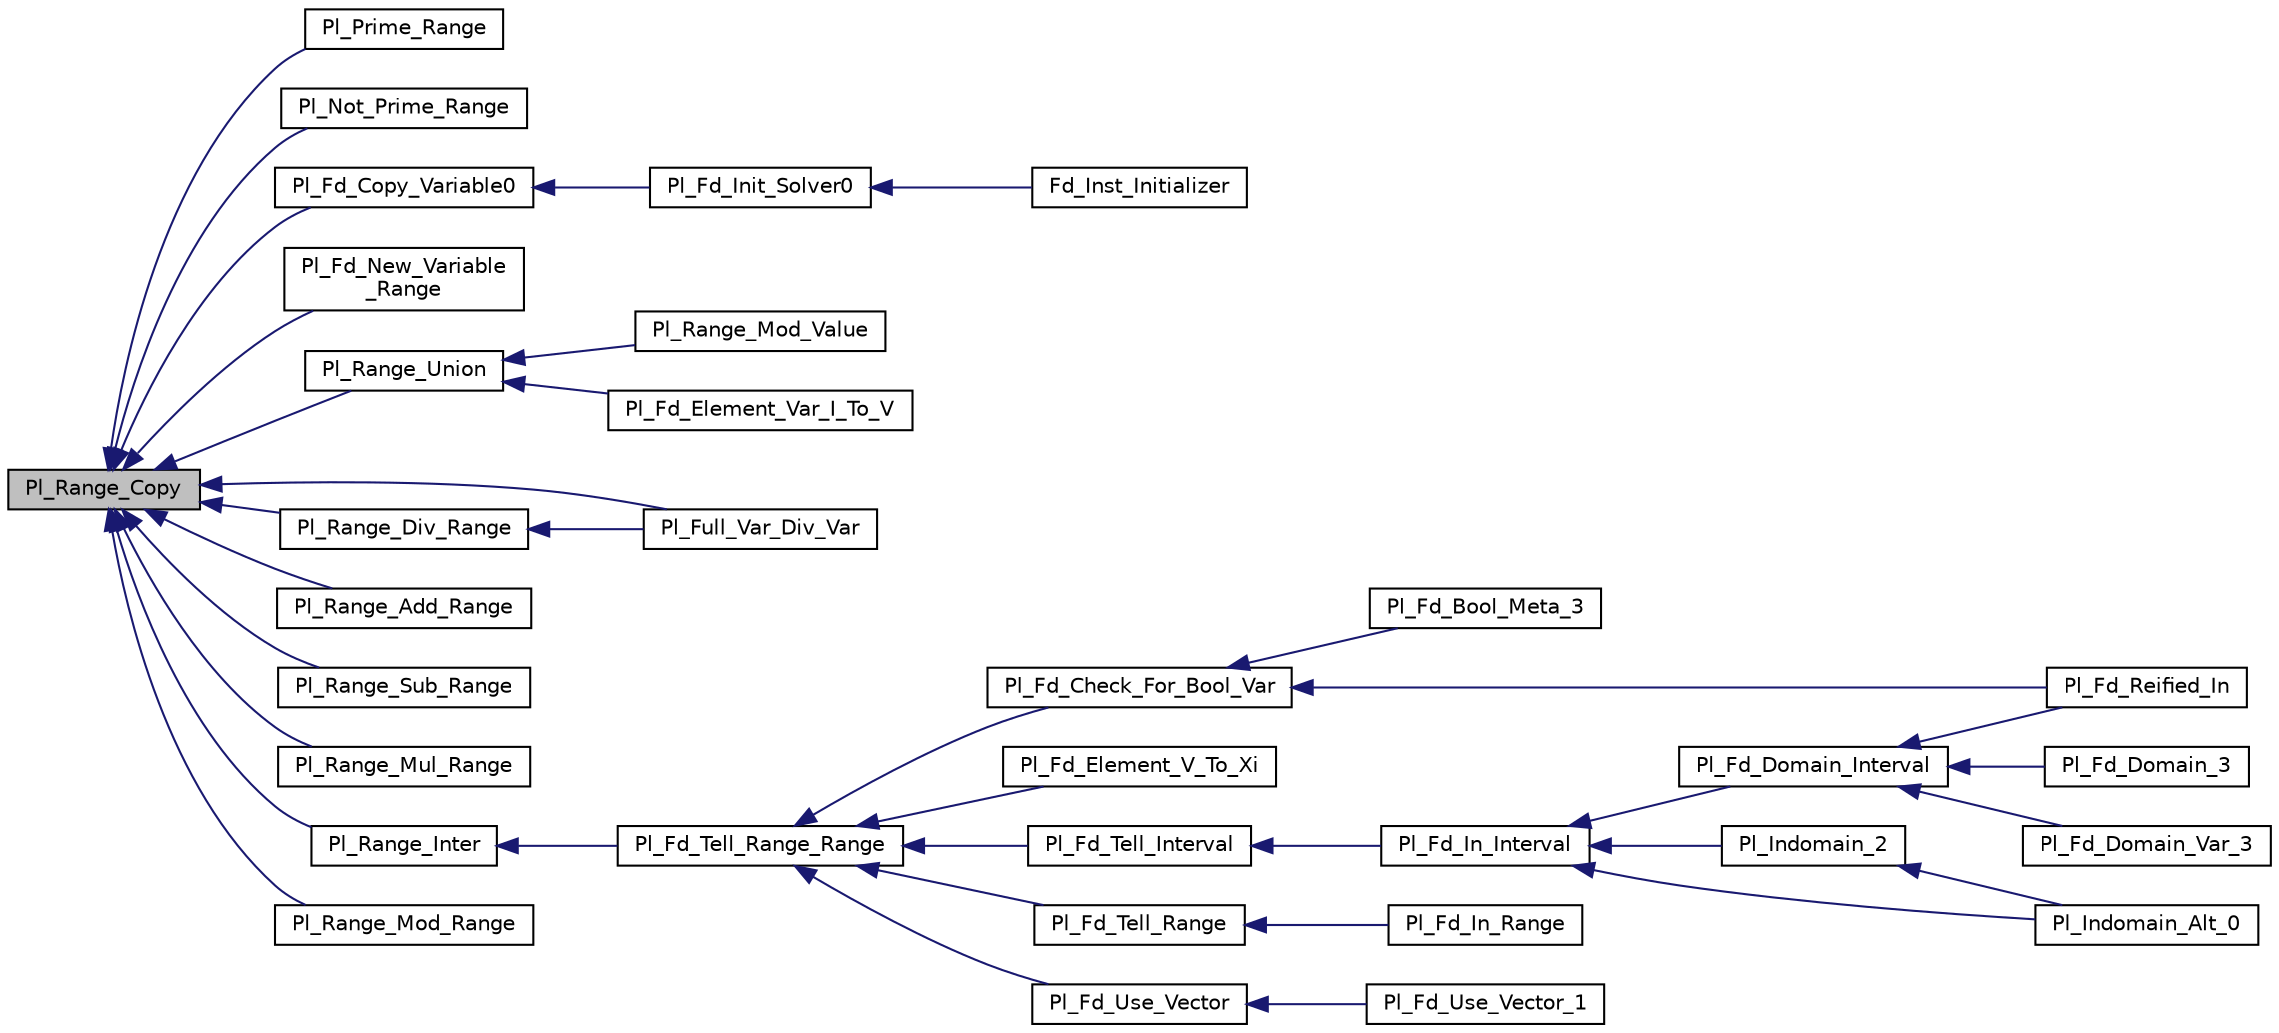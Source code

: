 digraph "Pl_Range_Copy"
{
  edge [fontname="Helvetica",fontsize="10",labelfontname="Helvetica",labelfontsize="10"];
  node [fontname="Helvetica",fontsize="10",shape=record];
  rankdir="LR";
  Node1 [label="Pl_Range_Copy",height=0.2,width=0.4,color="black", fillcolor="grey75", style="filled", fontcolor="black"];
  Node1 -> Node2 [dir="back",color="midnightblue",fontsize="10",style="solid"];
  Node2 [label="Pl_Prime_Range",height=0.2,width=0.4,color="black", fillcolor="white", style="filled",URL="$fd__prime__c_8c.html#a14b1fe80c629c41524968e763f8e5434"];
  Node1 -> Node3 [dir="back",color="midnightblue",fontsize="10",style="solid"];
  Node3 [label="Pl_Not_Prime_Range",height=0.2,width=0.4,color="black", fillcolor="white", style="filled",URL="$fd__prime__c_8c.html#a662541e2209c47d869827a57ee60a76c"];
  Node1 -> Node4 [dir="back",color="midnightblue",fontsize="10",style="solid"];
  Node4 [label="Pl_Full_Var_Div_Var",height=0.2,width=0.4,color="black", fillcolor="white", style="filled",URL="$oper__supp_8c.html#a30be23f966fef653dc03092613673b53"];
  Node1 -> Node5 [dir="back",color="midnightblue",fontsize="10",style="solid"];
  Node5 [label="Pl_Fd_New_Variable\l_Range",height=0.2,width=0.4,color="black", fillcolor="white", style="filled",URL="$fd__inst_8h.html#a68d595d711a2afb1240242c25052b57d"];
  Node1 -> Node6 [dir="back",color="midnightblue",fontsize="10",style="solid"];
  Node6 [label="Pl_Fd_Copy_Variable0",height=0.2,width=0.4,color="black", fillcolor="white", style="filled",URL="$fd__inst_8h.html#a508bf6e56d0646a4b5259cd6781770d3"];
  Node6 -> Node7 [dir="back",color="midnightblue",fontsize="10",style="solid"];
  Node7 [label="Pl_Fd_Init_Solver0",height=0.2,width=0.4,color="black", fillcolor="white", style="filled",URL="$fd__inst_8h.html#a44f365444a3bfdd0c1726453e421526d"];
  Node7 -> Node8 [dir="back",color="midnightblue",fontsize="10",style="solid"];
  Node8 [label="Fd_Inst_Initializer",height=0.2,width=0.4,color="black", fillcolor="white", style="filled",URL="$fd__inst_8c.html#a450739dfc97e7399a2e432739ac8d93c"];
  Node1 -> Node9 [dir="back",color="midnightblue",fontsize="10",style="solid"];
  Node9 [label="Pl_Range_Union",height=0.2,width=0.4,color="black", fillcolor="white", style="filled",URL="$fd__range_8h.html#a44b85c2488064aae5e1fa330f6e4f73a"];
  Node9 -> Node10 [dir="back",color="midnightblue",fontsize="10",style="solid"];
  Node10 [label="Pl_Fd_Element_Var_I_To_V",height=0.2,width=0.4,color="black", fillcolor="white", style="filled",URL="$fd__symbolic__c_8c.html#af378933e196a0a09152605f249ecaa76"];
  Node9 -> Node11 [dir="back",color="midnightblue",fontsize="10",style="solid"];
  Node11 [label="Pl_Range_Mod_Value",height=0.2,width=0.4,color="black", fillcolor="white", style="filled",URL="$fd__range_8h.html#abb12acff202d285e3c73960b8d7a01db"];
  Node1 -> Node12 [dir="back",color="midnightblue",fontsize="10",style="solid"];
  Node12 [label="Pl_Range_Inter",height=0.2,width=0.4,color="black", fillcolor="white", style="filled",URL="$fd__range_8h.html#ad1d23e966e8b2dd3f4e33f727e73e543"];
  Node12 -> Node13 [dir="back",color="midnightblue",fontsize="10",style="solid"];
  Node13 [label="Pl_Fd_Tell_Range_Range",height=0.2,width=0.4,color="black", fillcolor="white", style="filled",URL="$fd__inst_8h.html#ad4fb250c865f8185fec8b7a35664105c"];
  Node13 -> Node14 [dir="back",color="midnightblue",fontsize="10",style="solid"];
  Node14 [label="Pl_Fd_Element_V_To_Xi",height=0.2,width=0.4,color="black", fillcolor="white", style="filled",URL="$fd__symbolic__c_8c.html#a973eafe617160ecababeafeb060d03ec"];
  Node13 -> Node15 [dir="back",color="midnightblue",fontsize="10",style="solid"];
  Node15 [label="Pl_Fd_Tell_Interval",height=0.2,width=0.4,color="black", fillcolor="white", style="filled",URL="$fd__inst_8h.html#a0fff01614d94fe7db9d90fa7f01e14d2"];
  Node15 -> Node16 [dir="back",color="midnightblue",fontsize="10",style="solid"];
  Node16 [label="Pl_Fd_In_Interval",height=0.2,width=0.4,color="black", fillcolor="white", style="filled",URL="$fd__inst_8h.html#a306ee51e5acc5fd6a0c9c3aa79f04ac0"];
  Node16 -> Node17 [dir="back",color="midnightblue",fontsize="10",style="solid"];
  Node17 [label="Pl_Fd_Domain_Interval",height=0.2,width=0.4,color="black", fillcolor="white", style="filled",URL="$fd__values__c_8c.html#a351067a2ae42277486b8a46d91911a0d"];
  Node17 -> Node18 [dir="back",color="midnightblue",fontsize="10",style="solid"];
  Node18 [label="Pl_Fd_Reified_In",height=0.2,width=0.4,color="black", fillcolor="white", style="filled",URL="$fd__bool__c_8c.html#aad0a445c9905cdb15eeb91e0dc38c0dd"];
  Node17 -> Node19 [dir="back",color="midnightblue",fontsize="10",style="solid"];
  Node19 [label="Pl_Fd_Domain_Var_3",height=0.2,width=0.4,color="black", fillcolor="white", style="filled",URL="$fd__values__c_8c.html#aa777642264b14ca56887669b19202374"];
  Node17 -> Node20 [dir="back",color="midnightblue",fontsize="10",style="solid"];
  Node20 [label="Pl_Fd_Domain_3",height=0.2,width=0.4,color="black", fillcolor="white", style="filled",URL="$fd__values__c_8c.html#ac3230fe39ec80a19b8cac99c538ea083"];
  Node16 -> Node21 [dir="back",color="midnightblue",fontsize="10",style="solid"];
  Node21 [label="Pl_Indomain_2",height=0.2,width=0.4,color="black", fillcolor="white", style="filled",URL="$fd__values__c_8c.html#a6de1db9fb85e24c632fbb29ec6f8724e"];
  Node21 -> Node22 [dir="back",color="midnightblue",fontsize="10",style="solid"];
  Node22 [label="Pl_Indomain_Alt_0",height=0.2,width=0.4,color="black", fillcolor="white", style="filled",URL="$fd__values__c_8c.html#a180ad373ea06757f95f7286c0de75fb0"];
  Node16 -> Node22 [dir="back",color="midnightblue",fontsize="10",style="solid"];
  Node13 -> Node23 [dir="back",color="midnightblue",fontsize="10",style="solid"];
  Node23 [label="Pl_Fd_Tell_Range",height=0.2,width=0.4,color="black", fillcolor="white", style="filled",URL="$fd__inst_8h.html#ab9c5efdca39e3f34ef344652781cfca0"];
  Node23 -> Node24 [dir="back",color="midnightblue",fontsize="10",style="solid"];
  Node24 [label="Pl_Fd_In_Range",height=0.2,width=0.4,color="black", fillcolor="white", style="filled",URL="$fd__inst_8h.html#afaac1046c28522b902125a330776ade9"];
  Node13 -> Node25 [dir="back",color="midnightblue",fontsize="10",style="solid"];
  Node25 [label="Pl_Fd_Use_Vector",height=0.2,width=0.4,color="black", fillcolor="white", style="filled",URL="$fd__inst_8h.html#a2d3586b22af6cc729a0340f120e4a98f"];
  Node25 -> Node26 [dir="back",color="midnightblue",fontsize="10",style="solid"];
  Node26 [label="Pl_Fd_Use_Vector_1",height=0.2,width=0.4,color="black", fillcolor="white", style="filled",URL="$fd__infos__c_8c.html#aa529fc87d64f8d89a1012da83771843e"];
  Node13 -> Node27 [dir="back",color="midnightblue",fontsize="10",style="solid"];
  Node27 [label="Pl_Fd_Check_For_Bool_Var",height=0.2,width=0.4,color="black", fillcolor="white", style="filled",URL="$fd__inst_8h.html#a48bfe26ff0c1846232e2c494c7746c5e"];
  Node27 -> Node28 [dir="back",color="midnightblue",fontsize="10",style="solid"];
  Node28 [label="Pl_Fd_Bool_Meta_3",height=0.2,width=0.4,color="black", fillcolor="white", style="filled",URL="$fd__bool__c_8c.html#af216d1fd11aff1fa2cb04c7ead09615f"];
  Node27 -> Node18 [dir="back",color="midnightblue",fontsize="10",style="solid"];
  Node1 -> Node29 [dir="back",color="midnightblue",fontsize="10",style="solid"];
  Node29 [label="Pl_Range_Add_Range",height=0.2,width=0.4,color="black", fillcolor="white", style="filled",URL="$fd__range_8h.html#adedadc6d0997b6f5c8946850e9a45843"];
  Node1 -> Node30 [dir="back",color="midnightblue",fontsize="10",style="solid"];
  Node30 [label="Pl_Range_Sub_Range",height=0.2,width=0.4,color="black", fillcolor="white", style="filled",URL="$fd__range_8h.html#a07ed7ae0602b9aea27536b69c0e7d286"];
  Node1 -> Node31 [dir="back",color="midnightblue",fontsize="10",style="solid"];
  Node31 [label="Pl_Range_Mul_Range",height=0.2,width=0.4,color="black", fillcolor="white", style="filled",URL="$fd__range_8h.html#aba43fee6e534e6cdc31783c24d92d039"];
  Node1 -> Node32 [dir="back",color="midnightblue",fontsize="10",style="solid"];
  Node32 [label="Pl_Range_Div_Range",height=0.2,width=0.4,color="black", fillcolor="white", style="filled",URL="$fd__range_8h.html#a693c0bbe3eae104e0dd1aa29ab1b34e4"];
  Node32 -> Node4 [dir="back",color="midnightblue",fontsize="10",style="solid"];
  Node1 -> Node33 [dir="back",color="midnightblue",fontsize="10",style="solid"];
  Node33 [label="Pl_Range_Mod_Range",height=0.2,width=0.4,color="black", fillcolor="white", style="filled",URL="$fd__range_8h.html#a5045e3605f1d90fb4fe910cb79b96e40"];
}
